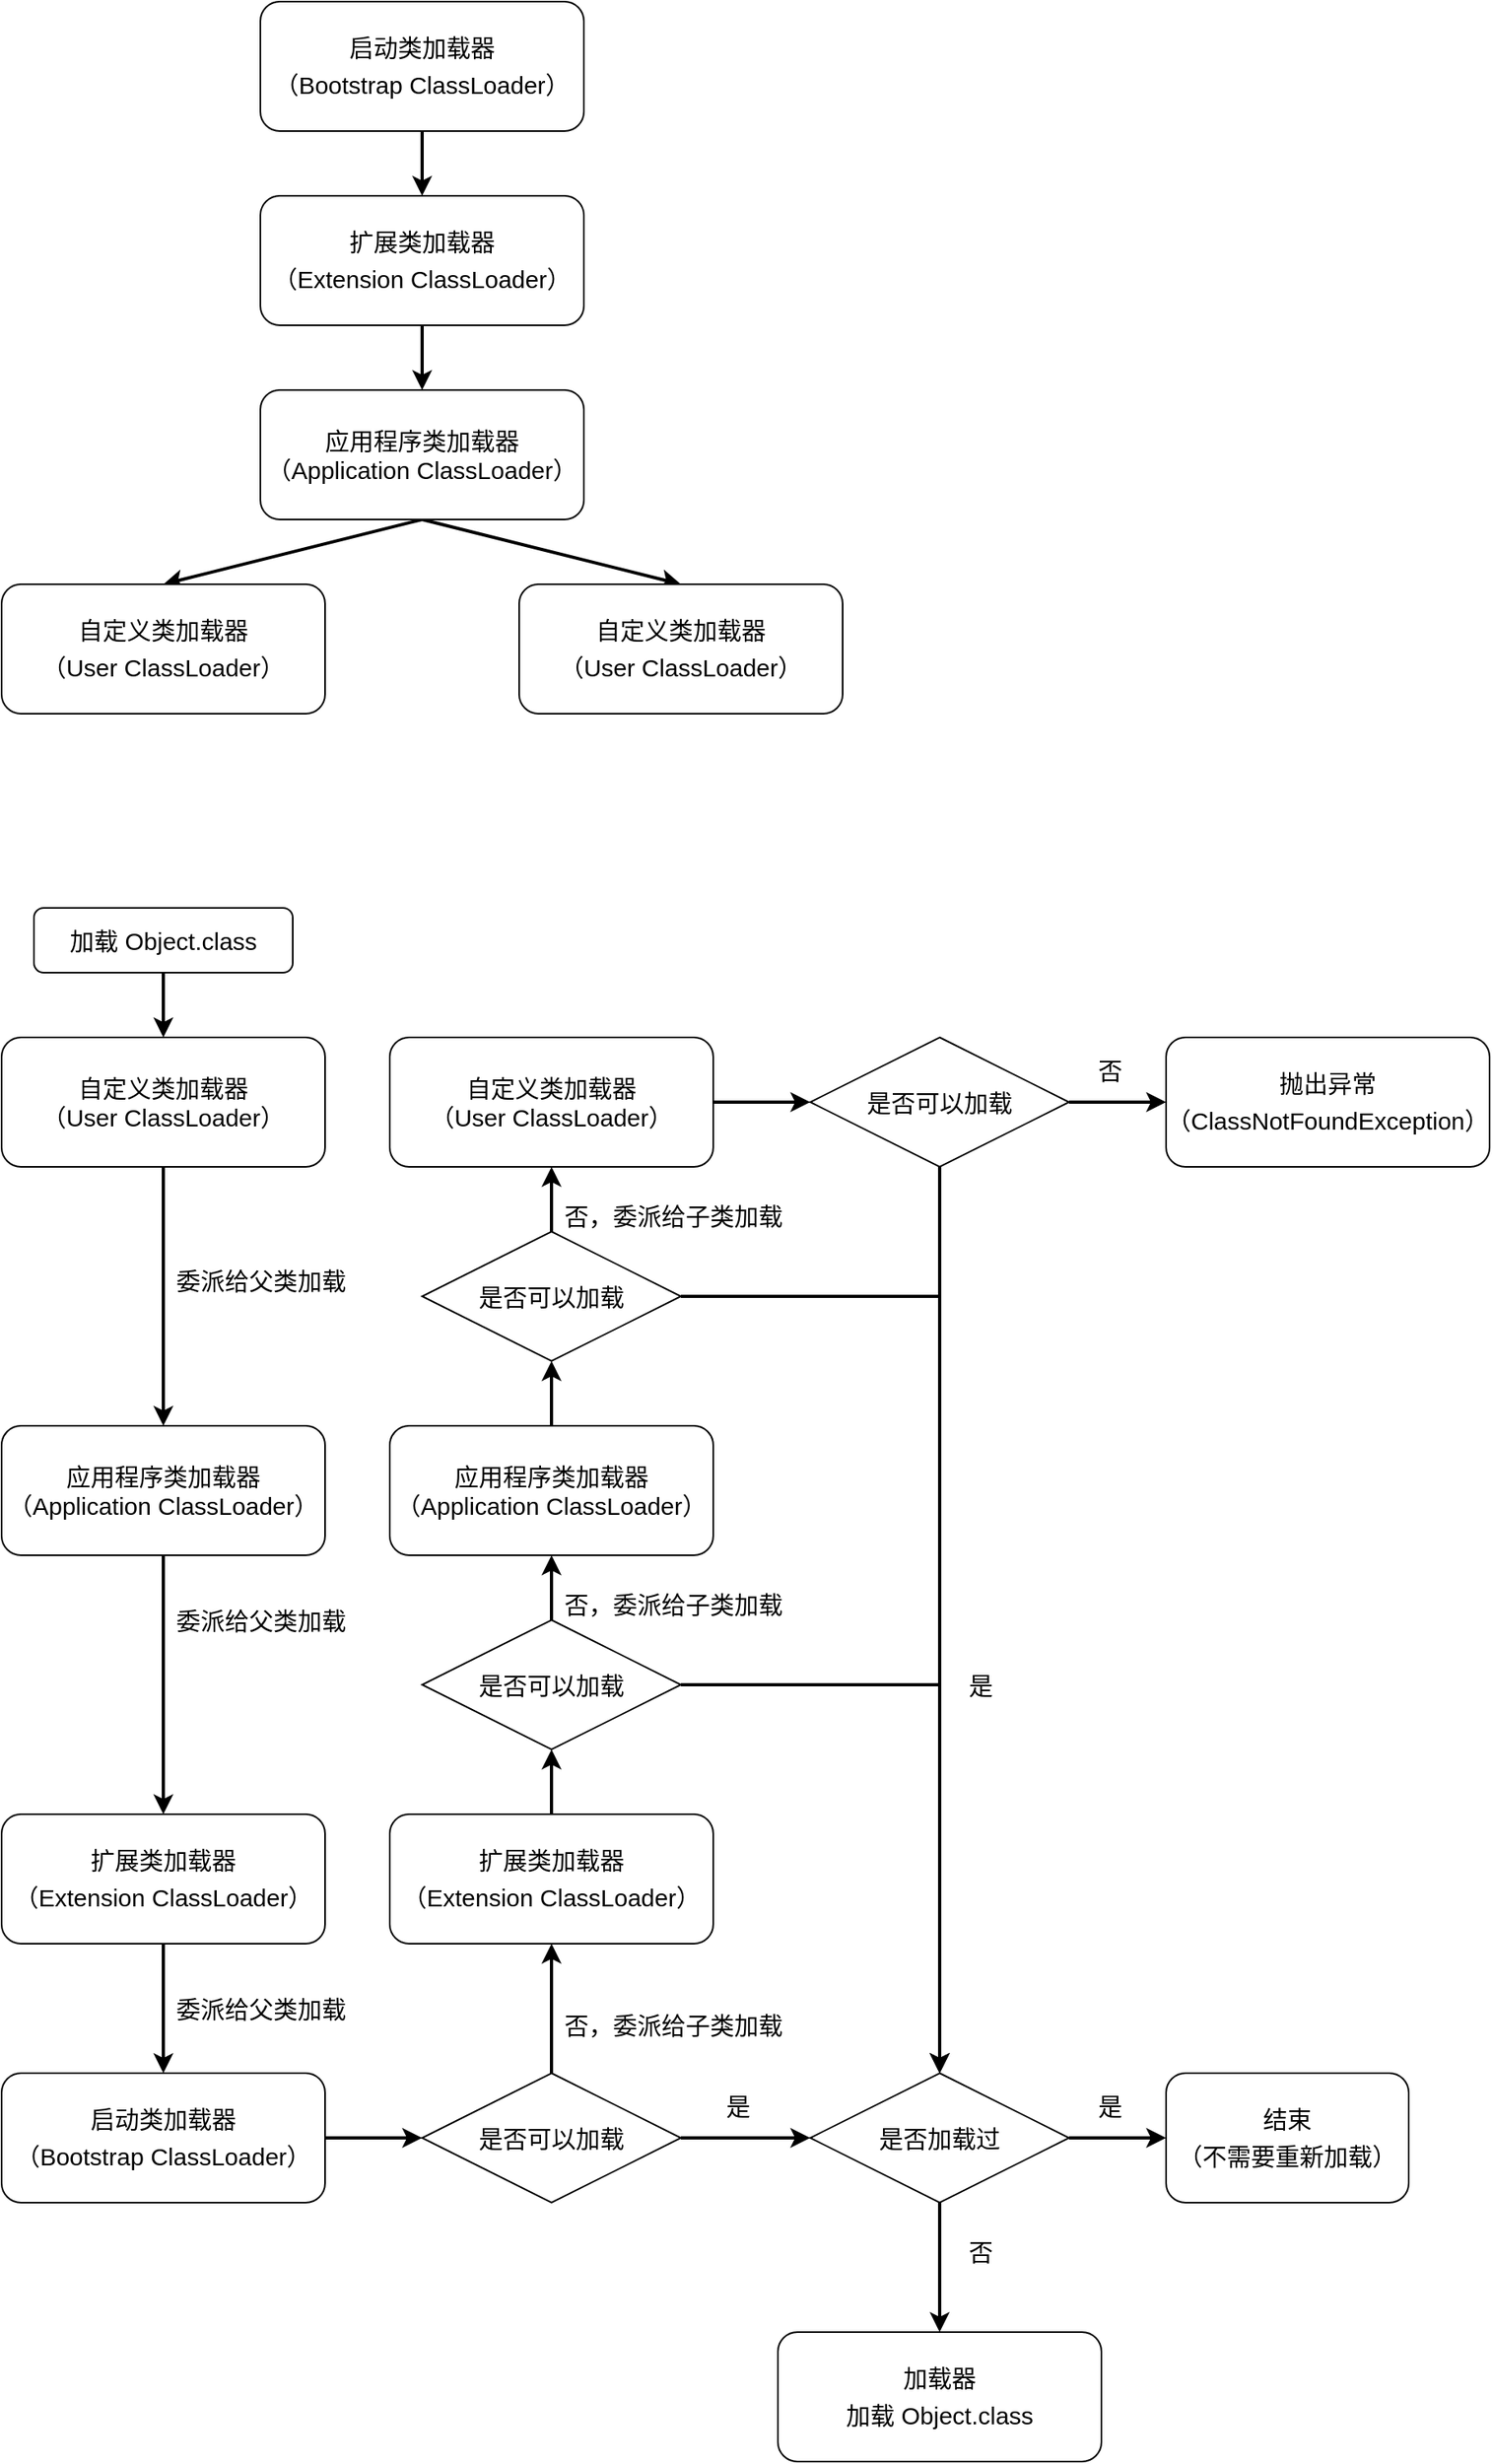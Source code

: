 <mxfile version="16.1.2" type="github">
  <diagram id="qnXq25P5jwHaFCjbDvNn" name="Page-1">
    <mxGraphModel dx="1730" dy="912" grid="1" gridSize="10" guides="1" tooltips="1" connect="1" arrows="1" fold="1" page="1" pageScale="1" pageWidth="1000" pageHeight="1000" math="0" shadow="0">
      <root>
        <mxCell id="0" />
        <mxCell id="1" parent="0" />
        <mxCell id="r_rarAplNoTzZu2s7cSu-8" value="" style="edgeStyle=orthogonalEdgeStyle;rounded=0;orthogonalLoop=1;jettySize=auto;html=1;strokeWidth=2;fontSize=15;" edge="1" parent="1" source="r_rarAplNoTzZu2s7cSu-1" target="r_rarAplNoTzZu2s7cSu-2">
          <mxGeometry relative="1" as="geometry" />
        </mxCell>
        <mxCell id="r_rarAplNoTzZu2s7cSu-1" value="&lt;p style=&quot;line-height: 1.5&quot;&gt;启动类加载器&lt;br style=&quot;font-size: 15px&quot;&gt;（Bootstrap ClassLoader）&lt;/p&gt;" style="rounded=1;whiteSpace=wrap;html=1;fontSize=15;" vertex="1" parent="1">
          <mxGeometry x="200" y="120" width="200" height="80" as="geometry" />
        </mxCell>
        <mxCell id="r_rarAplNoTzZu2s7cSu-9" value="" style="edgeStyle=orthogonalEdgeStyle;rounded=0;orthogonalLoop=1;jettySize=auto;html=1;strokeWidth=2;fontSize=15;" edge="1" parent="1" source="r_rarAplNoTzZu2s7cSu-2" target="r_rarAplNoTzZu2s7cSu-3">
          <mxGeometry relative="1" as="geometry" />
        </mxCell>
        <mxCell id="r_rarAplNoTzZu2s7cSu-2" value="&lt;p style=&quot;line-height: 1.5&quot;&gt;扩展类加载器&lt;br style=&quot;font-size: 15px&quot;&gt;（Extension ClassLoader）&lt;/p&gt;" style="rounded=1;whiteSpace=wrap;html=1;fontSize=15;" vertex="1" parent="1">
          <mxGeometry x="200" y="240" width="200" height="80" as="geometry" />
        </mxCell>
        <mxCell id="r_rarAplNoTzZu2s7cSu-10" style="rounded=0;orthogonalLoop=1;jettySize=auto;html=1;entryX=0.5;entryY=0;entryDx=0;entryDy=0;exitX=0.5;exitY=1;exitDx=0;exitDy=0;strokeWidth=2;fontSize=15;" edge="1" parent="1" source="r_rarAplNoTzZu2s7cSu-3" target="r_rarAplNoTzZu2s7cSu-4">
          <mxGeometry relative="1" as="geometry" />
        </mxCell>
        <mxCell id="r_rarAplNoTzZu2s7cSu-11" style="rounded=0;orthogonalLoop=1;jettySize=auto;html=1;entryX=0.5;entryY=0;entryDx=0;entryDy=0;exitX=0.5;exitY=1;exitDx=0;exitDy=0;strokeWidth=2;fontSize=15;" edge="1" parent="1" source="r_rarAplNoTzZu2s7cSu-3" target="r_rarAplNoTzZu2s7cSu-7">
          <mxGeometry relative="1" as="geometry" />
        </mxCell>
        <mxCell id="r_rarAplNoTzZu2s7cSu-3" value="应用程序类加载器&lt;br style=&quot;font-size: 15px;&quot;&gt;（Application ClassLoader）" style="rounded=1;whiteSpace=wrap;html=1;fontSize=15;" vertex="1" parent="1">
          <mxGeometry x="200" y="360" width="200" height="80" as="geometry" />
        </mxCell>
        <mxCell id="r_rarAplNoTzZu2s7cSu-4" value="&lt;p style=&quot;line-height: 1.5&quot;&gt;自定义类加载器&lt;br style=&quot;font-size: 15px&quot;&gt;（User ClassLoader）&lt;/p&gt;" style="rounded=1;whiteSpace=wrap;html=1;fontSize=15;" vertex="1" parent="1">
          <mxGeometry x="40" y="480" width="200" height="80" as="geometry" />
        </mxCell>
        <mxCell id="r_rarAplNoTzZu2s7cSu-7" value="&lt;p style=&quot;line-height: 1.5&quot;&gt;自定义类加载器&lt;br style=&quot;font-size: 15px&quot;&gt;（User ClassLoader）&lt;/p&gt;" style="rounded=1;whiteSpace=wrap;html=1;fontSize=15;" vertex="1" parent="1">
          <mxGeometry x="360" y="480" width="200" height="80" as="geometry" />
        </mxCell>
        <mxCell id="r_rarAplNoTzZu2s7cSu-129" value="" style="group" vertex="1" connectable="0" parent="1">
          <mxGeometry x="40" y="680" width="900" height="960" as="geometry" />
        </mxCell>
        <mxCell id="r_rarAplNoTzZu2s7cSu-79" value="加载 Object.class" style="rounded=1;whiteSpace=wrap;html=1;fontSize=15;" vertex="1" parent="r_rarAplNoTzZu2s7cSu-129">
          <mxGeometry x="20" width="160" height="40" as="geometry" />
        </mxCell>
        <mxCell id="r_rarAplNoTzZu2s7cSu-81" value="&lt;div&gt;自定义类加载器&lt;/div&gt;&lt;div&gt;（User ClassLoader）&lt;/div&gt;" style="rounded=1;whiteSpace=wrap;html=1;fontSize=15;" vertex="1" parent="r_rarAplNoTzZu2s7cSu-129">
          <mxGeometry y="80" width="200" height="80" as="geometry" />
        </mxCell>
        <mxCell id="r_rarAplNoTzZu2s7cSu-78" value="" style="edgeStyle=none;rounded=0;orthogonalLoop=1;jettySize=auto;html=1;fontSize=15;strokeWidth=2;" edge="1" parent="r_rarAplNoTzZu2s7cSu-129" source="r_rarAplNoTzZu2s7cSu-79" target="r_rarAplNoTzZu2s7cSu-81">
          <mxGeometry relative="1" as="geometry" />
        </mxCell>
        <mxCell id="r_rarAplNoTzZu2s7cSu-84" value="是否加载过" style="rhombus;whiteSpace=wrap;html=1;fontSize=15;" vertex="1" parent="r_rarAplNoTzZu2s7cSu-129">
          <mxGeometry x="500" y="720" width="160" height="80" as="geometry" />
        </mxCell>
        <mxCell id="r_rarAplNoTzZu2s7cSu-86" value="应用程序类加载器&lt;br&gt;（Application ClassLoader）" style="rounded=1;whiteSpace=wrap;html=1;fontSize=15;" vertex="1" parent="r_rarAplNoTzZu2s7cSu-129">
          <mxGeometry y="320" width="200" height="80" as="geometry" />
        </mxCell>
        <mxCell id="r_rarAplNoTzZu2s7cSu-80" value="" style="edgeStyle=none;rounded=0;orthogonalLoop=1;jettySize=auto;html=1;fontSize=15;strokeWidth=2;" edge="1" parent="r_rarAplNoTzZu2s7cSu-129" source="r_rarAplNoTzZu2s7cSu-81" target="r_rarAplNoTzZu2s7cSu-86">
          <mxGeometry relative="1" as="geometry" />
        </mxCell>
        <mxCell id="r_rarAplNoTzZu2s7cSu-88" value="&lt;p style=&quot;line-height: 1.5&quot;&gt;扩展类加载器&lt;br style=&quot;font-size: 15px&quot;&gt;（Extension ClassLoader）&lt;/p&gt;" style="rounded=1;whiteSpace=wrap;html=1;fontSize=15;" vertex="1" parent="r_rarAplNoTzZu2s7cSu-129">
          <mxGeometry y="560" width="200" height="80" as="geometry" />
        </mxCell>
        <mxCell id="r_rarAplNoTzZu2s7cSu-85" value="" style="edgeStyle=none;rounded=0;orthogonalLoop=1;jettySize=auto;html=1;fontSize=15;strokeWidth=2;" edge="1" parent="r_rarAplNoTzZu2s7cSu-129" source="r_rarAplNoTzZu2s7cSu-86" target="r_rarAplNoTzZu2s7cSu-88">
          <mxGeometry relative="1" as="geometry" />
        </mxCell>
        <mxCell id="r_rarAplNoTzZu2s7cSu-90" value="&lt;p style=&quot;line-height: 1.5&quot;&gt;启动类加载器&lt;br style=&quot;font-size: 15px&quot;&gt;（Bootstrap ClassLoader）&lt;/p&gt;" style="rounded=1;whiteSpace=wrap;html=1;fontSize=15;" vertex="1" parent="r_rarAplNoTzZu2s7cSu-129">
          <mxGeometry y="720" width="200" height="80" as="geometry" />
        </mxCell>
        <mxCell id="r_rarAplNoTzZu2s7cSu-87" value="" style="edgeStyle=orthogonalEdgeStyle;rounded=0;orthogonalLoop=1;jettySize=auto;html=1;fontSize=15;strokeWidth=2;" edge="1" parent="r_rarAplNoTzZu2s7cSu-129" source="r_rarAplNoTzZu2s7cSu-88" target="r_rarAplNoTzZu2s7cSu-90">
          <mxGeometry relative="1" as="geometry">
            <Array as="points">
              <mxPoint x="100" y="760" />
            </Array>
          </mxGeometry>
        </mxCell>
        <mxCell id="r_rarAplNoTzZu2s7cSu-91" value="委派给父类加载" style="text;html=1;align=center;verticalAlign=middle;resizable=0;points=[];autosize=1;strokeColor=none;fillColor=none;fontSize=15;" vertex="1" parent="r_rarAplNoTzZu2s7cSu-129">
          <mxGeometry x="100" y="220" width="120" height="20" as="geometry" />
        </mxCell>
        <mxCell id="r_rarAplNoTzZu2s7cSu-92" value="委派给父类加载" style="text;html=1;align=center;verticalAlign=middle;resizable=0;points=[];autosize=1;strokeColor=none;fillColor=none;fontSize=15;" vertex="1" parent="r_rarAplNoTzZu2s7cSu-129">
          <mxGeometry x="100" y="430" width="120" height="20" as="geometry" />
        </mxCell>
        <mxCell id="r_rarAplNoTzZu2s7cSu-93" value="委派给父类加载" style="text;html=1;align=center;verticalAlign=middle;resizable=0;points=[];autosize=1;strokeColor=none;fillColor=none;fontSize=15;" vertex="1" parent="r_rarAplNoTzZu2s7cSu-129">
          <mxGeometry x="100" y="670" width="120" height="20" as="geometry" />
        </mxCell>
        <mxCell id="r_rarAplNoTzZu2s7cSu-94" value="&lt;p style=&quot;line-height: 1.5&quot;&gt;结束&lt;br style=&quot;font-size: 15px&quot;&gt;（不需要重新加载）&lt;/p&gt;" style="rounded=1;whiteSpace=wrap;html=1;fontSize=15;" vertex="1" parent="r_rarAplNoTzZu2s7cSu-129">
          <mxGeometry x="720" y="720" width="150" height="80" as="geometry" />
        </mxCell>
        <mxCell id="r_rarAplNoTzZu2s7cSu-82" value="" style="edgeStyle=none;rounded=0;orthogonalLoop=1;jettySize=auto;html=1;fontSize=15;strokeWidth=2;" edge="1" parent="r_rarAplNoTzZu2s7cSu-129" source="r_rarAplNoTzZu2s7cSu-84" target="r_rarAplNoTzZu2s7cSu-94">
          <mxGeometry relative="1" as="geometry" />
        </mxCell>
        <mxCell id="r_rarAplNoTzZu2s7cSu-95" value="是" style="text;html=1;align=center;verticalAlign=middle;resizable=0;points=[];autosize=1;strokeColor=none;fillColor=none;fontSize=15;" vertex="1" parent="r_rarAplNoTzZu2s7cSu-129">
          <mxGeometry x="670" y="730" width="30" height="20" as="geometry" />
        </mxCell>
        <mxCell id="r_rarAplNoTzZu2s7cSu-96" value="&lt;p style=&quot;line-height: 1.5&quot;&gt;加载器&lt;br style=&quot;font-size: 15px&quot;&gt;加载 Object.class&lt;/p&gt;" style="rounded=1;whiteSpace=wrap;html=1;fontSize=15;" vertex="1" parent="r_rarAplNoTzZu2s7cSu-129">
          <mxGeometry x="480" y="880" width="200" height="80" as="geometry" />
        </mxCell>
        <mxCell id="r_rarAplNoTzZu2s7cSu-83" value="" style="edgeStyle=none;rounded=0;orthogonalLoop=1;jettySize=auto;html=1;fontSize=15;strokeWidth=2;" edge="1" parent="r_rarAplNoTzZu2s7cSu-129" source="r_rarAplNoTzZu2s7cSu-84" target="r_rarAplNoTzZu2s7cSu-96">
          <mxGeometry relative="1" as="geometry" />
        </mxCell>
        <mxCell id="r_rarAplNoTzZu2s7cSu-97" value="否" style="text;html=1;align=center;verticalAlign=middle;resizable=0;points=[];autosize=1;strokeColor=none;fillColor=none;fontSize=15;" vertex="1" parent="r_rarAplNoTzZu2s7cSu-129">
          <mxGeometry x="590" y="820" width="30" height="20" as="geometry" />
        </mxCell>
        <mxCell id="r_rarAplNoTzZu2s7cSu-98" value="" style="edgeStyle=none;rounded=0;orthogonalLoop=1;jettySize=auto;html=1;fontSize=15;strokeWidth=2;" edge="1" parent="r_rarAplNoTzZu2s7cSu-129" source="r_rarAplNoTzZu2s7cSu-100" target="r_rarAplNoTzZu2s7cSu-84">
          <mxGeometry relative="1" as="geometry" />
        </mxCell>
        <mxCell id="r_rarAplNoTzZu2s7cSu-100" value="是否可以加载" style="rhombus;whiteSpace=wrap;html=1;fontSize=15;" vertex="1" parent="r_rarAplNoTzZu2s7cSu-129">
          <mxGeometry x="260" y="720" width="160" height="80" as="geometry" />
        </mxCell>
        <mxCell id="r_rarAplNoTzZu2s7cSu-89" value="" style="edgeStyle=none;rounded=0;orthogonalLoop=1;jettySize=auto;html=1;fontSize=15;strokeWidth=2;" edge="1" parent="r_rarAplNoTzZu2s7cSu-129" source="r_rarAplNoTzZu2s7cSu-90" target="r_rarAplNoTzZu2s7cSu-100">
          <mxGeometry relative="1" as="geometry" />
        </mxCell>
        <mxCell id="r_rarAplNoTzZu2s7cSu-102" value="否，委派给子类加载" style="text;html=1;align=center;verticalAlign=middle;resizable=0;points=[];autosize=1;strokeColor=none;fillColor=none;fontSize=15;" vertex="1" parent="r_rarAplNoTzZu2s7cSu-129">
          <mxGeometry x="340" y="680" width="150" height="20" as="geometry" />
        </mxCell>
        <mxCell id="r_rarAplNoTzZu2s7cSu-104" value="&lt;p style=&quot;line-height: 1.5&quot;&gt;扩展类加载器&lt;br style=&quot;font-size: 15px&quot;&gt;（Extension ClassLoader）&lt;/p&gt;" style="rounded=1;whiteSpace=wrap;html=1;fontSize=15;" vertex="1" parent="r_rarAplNoTzZu2s7cSu-129">
          <mxGeometry x="240" y="560" width="200" height="80" as="geometry" />
        </mxCell>
        <mxCell id="r_rarAplNoTzZu2s7cSu-123" value="" style="edgeStyle=orthogonalEdgeStyle;rounded=0;orthogonalLoop=1;jettySize=auto;html=1;fontSize=15;strokeWidth=2;" edge="1" parent="r_rarAplNoTzZu2s7cSu-129" source="r_rarAplNoTzZu2s7cSu-100" target="r_rarAplNoTzZu2s7cSu-104">
          <mxGeometry relative="1" as="geometry" />
        </mxCell>
        <mxCell id="r_rarAplNoTzZu2s7cSu-105" style="edgeStyle=orthogonalEdgeStyle;rounded=0;orthogonalLoop=1;jettySize=auto;html=1;fontSize=15;strokeWidth=2;" edge="1" parent="r_rarAplNoTzZu2s7cSu-129" source="r_rarAplNoTzZu2s7cSu-106" target="r_rarAplNoTzZu2s7cSu-84">
          <mxGeometry relative="1" as="geometry" />
        </mxCell>
        <mxCell id="r_rarAplNoTzZu2s7cSu-106" value="是否可以加载" style="rhombus;whiteSpace=wrap;html=1;fontSize=15;" vertex="1" parent="r_rarAplNoTzZu2s7cSu-129">
          <mxGeometry x="260" y="440" width="160" height="80" as="geometry" />
        </mxCell>
        <mxCell id="r_rarAplNoTzZu2s7cSu-103" value="" style="edgeStyle=orthogonalEdgeStyle;rounded=0;orthogonalLoop=1;jettySize=auto;html=1;fontSize=15;strokeWidth=2;" edge="1" parent="r_rarAplNoTzZu2s7cSu-129" source="r_rarAplNoTzZu2s7cSu-104" target="r_rarAplNoTzZu2s7cSu-106">
          <mxGeometry relative="1" as="geometry" />
        </mxCell>
        <mxCell id="r_rarAplNoTzZu2s7cSu-108" value="应用程序类加载器&lt;br&gt;（Application ClassLoader）" style="rounded=1;whiteSpace=wrap;html=1;fontSize=15;" vertex="1" parent="r_rarAplNoTzZu2s7cSu-129">
          <mxGeometry x="240" y="320" width="200" height="80" as="geometry" />
        </mxCell>
        <mxCell id="r_rarAplNoTzZu2s7cSu-122" value="" style="edgeStyle=orthogonalEdgeStyle;rounded=0;orthogonalLoop=1;jettySize=auto;html=1;fontSize=15;strokeWidth=2;" edge="1" parent="r_rarAplNoTzZu2s7cSu-129" source="r_rarAplNoTzZu2s7cSu-106" target="r_rarAplNoTzZu2s7cSu-108">
          <mxGeometry relative="1" as="geometry" />
        </mxCell>
        <mxCell id="r_rarAplNoTzZu2s7cSu-110" value="&lt;div&gt;自定义类加载器&lt;/div&gt;&lt;div&gt;（User ClassLoader）&lt;/div&gt;" style="rounded=1;whiteSpace=wrap;html=1;fontSize=15;" vertex="1" parent="r_rarAplNoTzZu2s7cSu-129">
          <mxGeometry x="240" y="80" width="200" height="80" as="geometry" />
        </mxCell>
        <mxCell id="r_rarAplNoTzZu2s7cSu-111" style="edgeStyle=orthogonalEdgeStyle;rounded=0;orthogonalLoop=1;jettySize=auto;html=1;fontSize=15;strokeWidth=2;" edge="1" parent="r_rarAplNoTzZu2s7cSu-129" source="r_rarAplNoTzZu2s7cSu-112" target="r_rarAplNoTzZu2s7cSu-84">
          <mxGeometry relative="1" as="geometry" />
        </mxCell>
        <mxCell id="r_rarAplNoTzZu2s7cSu-112" value="是否可以加载" style="rhombus;whiteSpace=wrap;html=1;fontSize=15;" vertex="1" parent="r_rarAplNoTzZu2s7cSu-129">
          <mxGeometry x="260" y="200" width="160" height="80" as="geometry" />
        </mxCell>
        <mxCell id="r_rarAplNoTzZu2s7cSu-107" value="" style="edgeStyle=orthogonalEdgeStyle;rounded=0;orthogonalLoop=1;jettySize=auto;html=1;fontSize=15;strokeWidth=2;" edge="1" parent="r_rarAplNoTzZu2s7cSu-129" source="r_rarAplNoTzZu2s7cSu-108" target="r_rarAplNoTzZu2s7cSu-112">
          <mxGeometry relative="1" as="geometry" />
        </mxCell>
        <mxCell id="r_rarAplNoTzZu2s7cSu-113" style="edgeStyle=orthogonalEdgeStyle;rounded=0;orthogonalLoop=1;jettySize=auto;html=1;fontSize=15;strokeWidth=2;" edge="1" parent="r_rarAplNoTzZu2s7cSu-129" source="r_rarAplNoTzZu2s7cSu-114" target="r_rarAplNoTzZu2s7cSu-84">
          <mxGeometry relative="1" as="geometry" />
        </mxCell>
        <mxCell id="r_rarAplNoTzZu2s7cSu-114" value="是否可以加载" style="rhombus;whiteSpace=wrap;html=1;fontSize=15;" vertex="1" parent="r_rarAplNoTzZu2s7cSu-129">
          <mxGeometry x="500" y="80" width="160" height="80" as="geometry" />
        </mxCell>
        <mxCell id="r_rarAplNoTzZu2s7cSu-109" value="" style="edgeStyle=orthogonalEdgeStyle;rounded=0;orthogonalLoop=1;jettySize=auto;html=1;fontSize=15;strokeWidth=2;" edge="1" parent="r_rarAplNoTzZu2s7cSu-129" source="r_rarAplNoTzZu2s7cSu-110" target="r_rarAplNoTzZu2s7cSu-114">
          <mxGeometry relative="1" as="geometry" />
        </mxCell>
        <mxCell id="r_rarAplNoTzZu2s7cSu-116" value="否，委派给子类加载" style="text;html=1;align=center;verticalAlign=middle;resizable=0;points=[];autosize=1;strokeColor=none;fillColor=none;fontSize=15;" vertex="1" parent="r_rarAplNoTzZu2s7cSu-129">
          <mxGeometry x="340" y="420" width="150" height="20" as="geometry" />
        </mxCell>
        <mxCell id="r_rarAplNoTzZu2s7cSu-117" style="edgeStyle=orthogonalEdgeStyle;rounded=0;orthogonalLoop=1;jettySize=auto;html=1;fontSize=15;strokeWidth=2;" edge="1" parent="r_rarAplNoTzZu2s7cSu-129" source="r_rarAplNoTzZu2s7cSu-112" target="r_rarAplNoTzZu2s7cSu-110">
          <mxGeometry relative="1" as="geometry">
            <mxPoint x="580" y="200" as="sourcePoint" />
            <mxPoint x="340" y="120" as="targetPoint" />
            <Array as="points">
              <mxPoint x="340" y="190" />
              <mxPoint x="340" y="190" />
            </Array>
          </mxGeometry>
        </mxCell>
        <mxCell id="r_rarAplNoTzZu2s7cSu-118" value="否，委派给子类加载" style="text;html=1;align=center;verticalAlign=middle;resizable=0;points=[];autosize=1;strokeColor=none;fillColor=none;fontSize=15;" vertex="1" parent="r_rarAplNoTzZu2s7cSu-129">
          <mxGeometry x="340" y="180" width="150" height="20" as="geometry" />
        </mxCell>
        <mxCell id="r_rarAplNoTzZu2s7cSu-124" value="是" style="text;html=1;align=center;verticalAlign=middle;resizable=0;points=[];autosize=1;strokeColor=none;fillColor=none;fontSize=15;" vertex="1" parent="r_rarAplNoTzZu2s7cSu-129">
          <mxGeometry x="590" y="470" width="30" height="20" as="geometry" />
        </mxCell>
        <mxCell id="r_rarAplNoTzZu2s7cSu-125" value="是" style="text;html=1;align=center;verticalAlign=middle;resizable=0;points=[];autosize=1;strokeColor=none;fillColor=none;fontSize=15;" vertex="1" parent="r_rarAplNoTzZu2s7cSu-129">
          <mxGeometry x="440" y="730" width="30" height="20" as="geometry" />
        </mxCell>
        <mxCell id="r_rarAplNoTzZu2s7cSu-128" value="否" style="text;html=1;align=center;verticalAlign=middle;resizable=0;points=[];autosize=1;strokeColor=none;fillColor=none;fontSize=15;" vertex="1" parent="r_rarAplNoTzZu2s7cSu-129">
          <mxGeometry x="670" y="90" width="30" height="20" as="geometry" />
        </mxCell>
        <mxCell id="r_rarAplNoTzZu2s7cSu-126" value="&lt;p style=&quot;line-height: 1.5&quot;&gt;抛出异常&lt;br style=&quot;font-size: 15px&quot;&gt;（ClassNotFoundException）&lt;/p&gt;" style="rounded=1;whiteSpace=wrap;html=1;fontSize=15;" vertex="1" parent="r_rarAplNoTzZu2s7cSu-129">
          <mxGeometry x="720" y="80" width="200" height="80" as="geometry" />
        </mxCell>
        <mxCell id="r_rarAplNoTzZu2s7cSu-127" value="" style="edgeStyle=orthogonalEdgeStyle;rounded=0;orthogonalLoop=1;jettySize=auto;html=1;fontSize=15;strokeWidth=2;" edge="1" parent="r_rarAplNoTzZu2s7cSu-129" source="r_rarAplNoTzZu2s7cSu-114" target="r_rarAplNoTzZu2s7cSu-126">
          <mxGeometry relative="1" as="geometry" />
        </mxCell>
      </root>
    </mxGraphModel>
  </diagram>
</mxfile>

